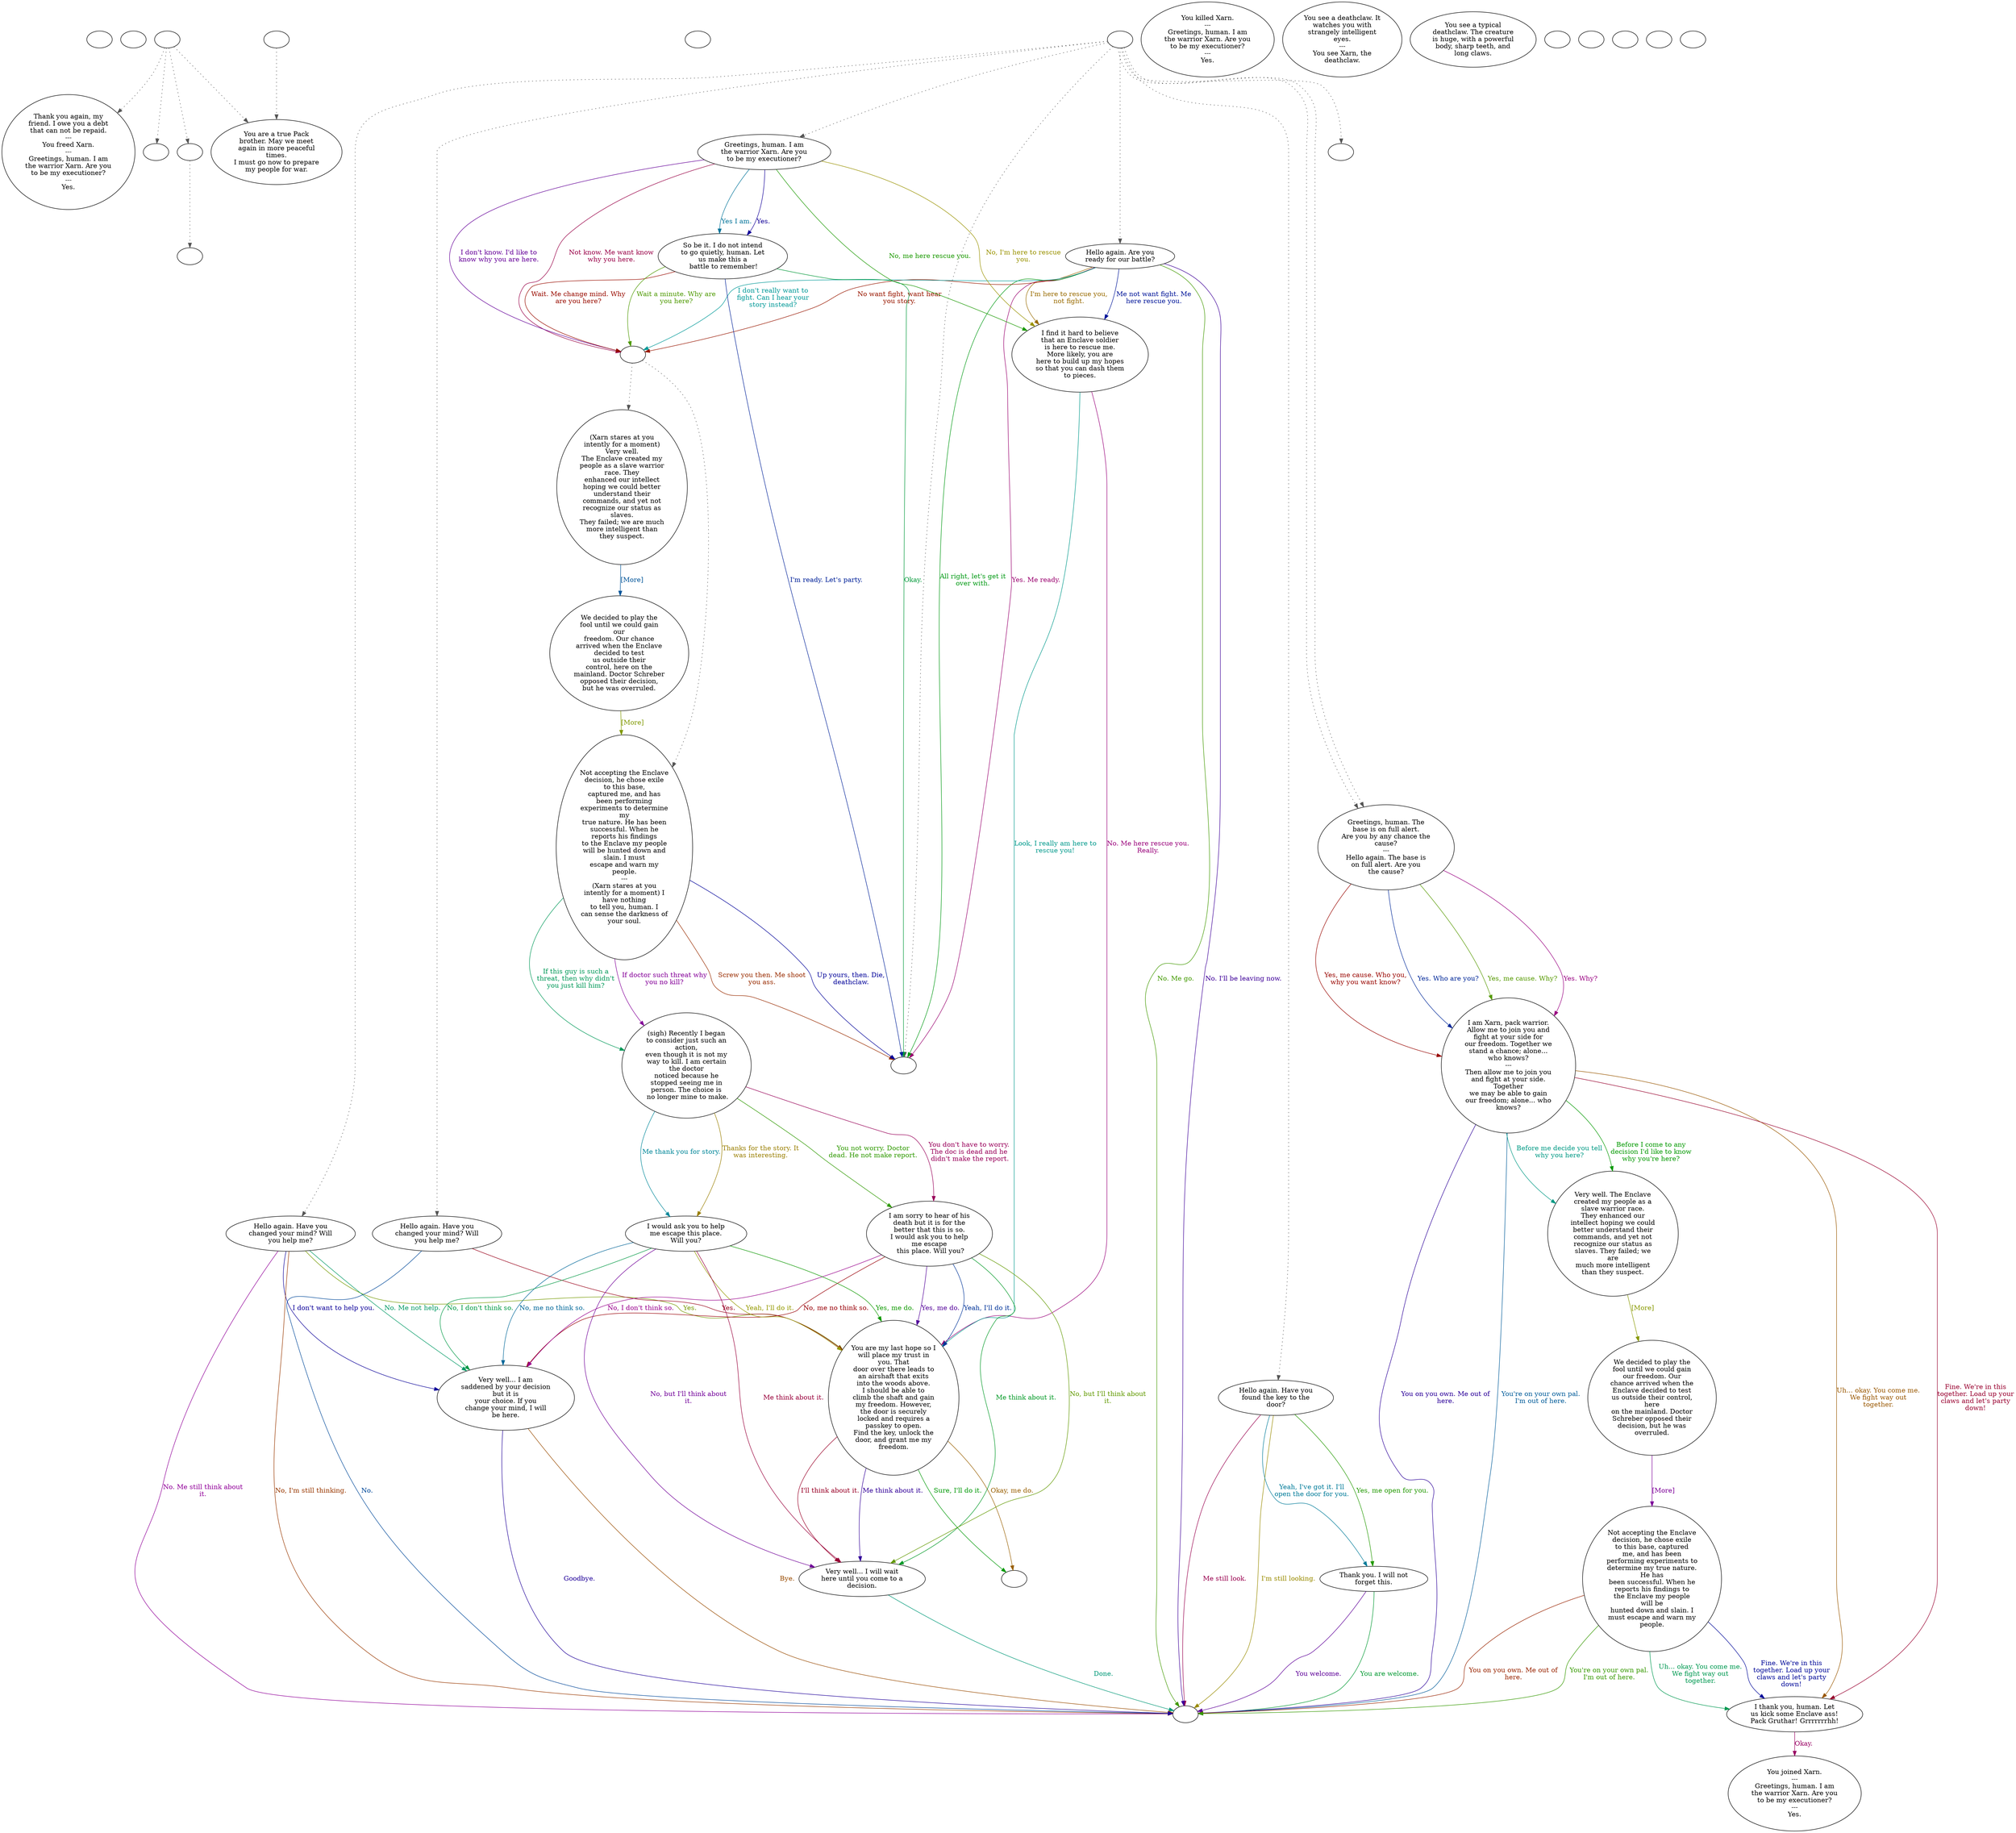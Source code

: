 digraph ccxarn {
  "checkPartyMembersNearDoor" [style=filled       fillcolor="#FFFFFF"       color="#000000"]
  "checkPartyMembersNearDoor" [label=""]
  "start" [style=filled       fillcolor="#FFFFFF"       color="#000000"]
  "start" [label=""]
  "critter_p_proc" [style=filled       fillcolor="#FFFFFF"       color="#000000"]
  "critter_p_proc" -> "Node016" [style=dotted color="#555555"]
  "critter_p_proc" -> "Node021" [style=dotted color="#555555"]
  "critter_p_proc" -> "escape" [style=dotted color="#555555"]
  "critter_p_proc" -> "leave_player" [style=dotted color="#555555"]
  "critter_p_proc" [label=""]
  "pickup_p_proc" [style=filled       fillcolor="#FFFFFF"       color="#000000"]
  "pickup_p_proc" [label=""]
  "talk_p_proc" [style=filled       fillcolor="#FFFFFF"       color="#000000"]
  "talk_p_proc" -> "Node998" [style=dotted color="#555555"]
  "talk_p_proc" -> "Node017" [style=dotted color="#555555"]
  "talk_p_proc" -> "Node022" [style=dotted color="#555555"]
  "talk_p_proc" -> "Node017" [style=dotted color="#555555"]
  "talk_p_proc" -> "Node014" [style=dotted color="#555555"]
  "talk_p_proc" -> "Node013" [style=dotted color="#555555"]
  "talk_p_proc" -> "Node012" [style=dotted color="#555555"]
  "talk_p_proc" -> "Node011" [style=dotted color="#555555"]
  "talk_p_proc" -> "Node001" [style=dotted color="#555555"]
  "talk_p_proc" [label=""]
  "destroy_p_proc" [style=filled       fillcolor="#FFFFFF"       color="#000000"]
  "destroy_p_proc" [label="You killed Xarn.\n---\nGreetings, human. I am\nthe warrior Xarn. Are you\nto be my executioner?\n---\nYes."]
  "look_at_p_proc" [style=filled       fillcolor="#FFFFFF"       color="#000000"]
  "look_at_p_proc" [label="You see a deathclaw. It\nwatches you with\nstrangely intelligent\neyes.\n---\nYou see Xarn, the\ndeathclaw."]
  "description_p_proc" [style=filled       fillcolor="#FFFFFF"       color="#000000"]
  "description_p_proc" [label="You see a typical\ndeathclaw. The creature\nis huge, with a powerful\nbody, sharp teeth, and\nlong claws."]
  "use_skill_on_p_proc" [style=filled       fillcolor="#FFFFFF"       color="#000000"]
  "use_skill_on_p_proc" [label=""]
  "damage_p_proc" [style=filled       fillcolor="#FFFFFF"       color="#000000"]
  "damage_p_proc" [label=""]
  "map_enter_p_proc" [style=filled       fillcolor="#FFFFFF"       color="#000000"]
  "map_enter_p_proc" [label=""]
  "map_update_p_proc" [style=filled       fillcolor="#FFFFFF"       color="#000000"]
  "map_update_p_proc" [label=""]
  "leave_player" [style=filled       fillcolor="#FFFFFF"       color="#000000"]
  "leave_player" [label="You are a true Pack\nbrother. May we meet\nagain in more peaceful\ntimes.\nI must go now to prepare\nmy people for war."]
  "push_p_proc" [style=filled       fillcolor="#FFFFFF"       color="#000000"]
  "push_p_proc" [label=""]
  "escape" [style=filled       fillcolor="#FFFFFF"       color="#000000"]
  "escape" -> "finish" [style=dotted color="#555555"]
  "escape" [label=""]
  "finish" [style=filled       fillcolor="#FFFFFF"       color="#000000"]
  "finish" [label=""]
  "Node001" [style=filled       fillcolor="#FFFFFF"       color="#000000"]
  "Node001" [label="Greetings, human. I am\nthe warrior Xarn. Are you\nto be my executioner?"]
  "Node001" -> "Node002" [label="Yes." color="#130099" fontcolor="#130099"]
  "Node001" -> "Node003" [label="No, me here rescue you." color="#1A9900" fontcolor="#1A9900"]
  "Node001" -> "Node005" [label="Not know. Me want know\nwhy you here." color="#990047" fontcolor="#990047"]
  "Node001" -> "Node002" [label="Yes I am." color="#007399" fontcolor="#007399"]
  "Node001" -> "Node003" [label="No, I'm here to rescue\nyou." color="#999200" fontcolor="#999200"]
  "Node001" -> "Node005" [label="I don't know. I'd like to\nknow why you are here." color="#650099" fontcolor="#650099"]
  "Node002" [style=filled       fillcolor="#FFFFFF"       color="#000000"]
  "Node002" [label="So be it. I do not intend\nto go quietly, human. Let\nus make this a\n battle to remember!"]
  "Node002" -> "Node998" [label="Okay." color="#009939" fontcolor="#009939"]
  "Node002" -> "Node005" [label="Wait. Me change mind. Why\nare you here?" color="#990C00" fontcolor="#990C00"]
  "Node002" -> "Node998" [label="I'm ready. Let's party." color="#002199" fontcolor="#002199"]
  "Node002" -> "Node005" [label="Wait a minute. Why are\nyou here?" color="#4D9900" fontcolor="#4D9900"]
  "Node003" [style=filled       fillcolor="#FFFFFF"       color="#000000"]
  "Node003" [label="I find it hard to believe\nthat an Enclave soldier\nis here to rescue me.\nMore likely, you are\nhere to build up my hopes\nso that you can dash them\nto pieces."]
  "Node003" -> "Node004" [label="No. Me here rescue you.\nReally." color="#99007A" fontcolor="#99007A"]
  "Node003" -> "Node004" [label="Look, I really am here to\nrescue you!" color="#00998B" fontcolor="#00998B"]
  "Node004" [style=filled       fillcolor="#FFFFFF"       color="#000000"]
  "Node004" [label="You are my last hope so I\nwill place my trust in\nyou. That\ndoor over there leads to\nan airshaft that exits\ninto the woods above.\nI should be able to\nclimb the shaft and gain\nmy freedom. However,\nthe door is securely\nlocked and requires a\npasskey to open.\nFind the key, unlock the\ndoor, and grant me my\nfreedom."]
  "Node004" -> "Node997" [label="Okay, me do." color="#995F00" fontcolor="#995F00"]
  "Node004" -> "Node008" [label="Me think about it." color="#320099" fontcolor="#320099"]
  "Node004" -> "Node997" [label="Sure, I'll do it." color="#009906" fontcolor="#009906"]
  "Node004" -> "Node008" [label="I'll think about it." color="#990027" fontcolor="#990027"]
  "Node005" [style=filled       fillcolor="#FFFFFF"       color="#000000"]
  "Node005" -> "Node05a" [style=dotted color="#555555"]
  "Node005" -> "Node05c" [style=dotted color="#555555"]
  "Node005" [label=""]
  "Node05a" [style=filled       fillcolor="#FFFFFF"       color="#000000"]
  "Node05a" [label="(Xarn stares at you\nintently for a moment)\nVery well.\nThe Enclave created my\npeople as a slave warrior\nrace. They\nenhanced our intellect\nhoping we could better\nunderstand their\ncommands, and yet not\nrecognize our status as\nslaves.\nThey failed; we are much\nmore intelligent than\nthey suspect."]
  "Node05a" -> "Node05b" [label="[More]" color="#005499" fontcolor="#005499"]
  "Node05b" [style=filled       fillcolor="#FFFFFF"       color="#000000"]
  "Node05b" [label="We decided to play the\nfool until we could gain\nour\nfreedom. Our chance\narrived when the Enclave\ndecided to test\nus outside their\ncontrol, here on the\nmainland. Doctor Schreber\nopposed their decision,\nbut he was overruled."]
  "Node05b" -> "Node05c" [label="[More]" color="#809900" fontcolor="#809900"]
  "Node05c" [style=filled       fillcolor="#FFFFFF"       color="#000000"]
  "Node05c" [label="Not accepting the Enclave\ndecision, he chose exile\nto this base,\ncaptured me, and has\nbeen performing\nexperiments to determine\nmy\ntrue nature. He has been\nsuccessful. When he\nreports his findings\nto the Enclave my people\nwill be hunted down and\nslain. I must\nescape and warn my\npeople.\n---\n(Xarn stares at you\nintently for a moment) I\nhave nothing\nto tell you, human. I\ncan sense the darkness of\nyour soul."]
  "Node05c" -> "Node006" [label="If doctor such threat why\nyou no kill?" color="#850099" fontcolor="#850099"]
  "Node05c" -> "Node006" [label="If this guy is such a\nthreat, then why didn't\nyou just kill him?" color="#009958" fontcolor="#009958"]
  "Node05c" -> "Node998" [label="Screw you then. Me shoot\nyou ass." color="#992C00" fontcolor="#992C00"]
  "Node05c" -> "Node998" [label="Up yours, then. Die,\ndeathclaw." color="#000199" fontcolor="#000199"]
  "Node006" [style=filled       fillcolor="#FFFFFF"       color="#000000"]
  "Node006" [label="(sigh) Recently I began\nto consider just such an\naction,\neven though it is not my\nway to kill. I am certain\nthe doctor\nnoticed because he\nstopped seeing me in\nperson. The choice is\n no longer mine to make."]
  "Node006" -> "Node007" [label="You not worry. Doctor\ndead. He not make report." color="#2E9900" fontcolor="#2E9900"]
  "Node006" -> "Node007" [label="You don't have to worry.\nThe doc is dead and he\n didn't make the report." color="#99005A" fontcolor="#99005A"]
  "Node006" -> "Node010" [label="Me thank you for story." color="#008799" fontcolor="#008799"]
  "Node006" -> "Node010" [label="Thanks for the story. It\nwas interesting." color="#997E00" fontcolor="#997E00"]
  "Node007" [style=filled       fillcolor="#FFFFFF"       color="#000000"]
  "Node007" [label="I am sorry to hear of his\ndeath but it is for the\nbetter that this is so.\nI would ask you to help\nme escape\n this place. Will you?"]
  "Node007" -> "Node004" [label="Yes, me do." color="#520099" fontcolor="#520099"]
  "Node007" -> "Node008" [label="Me think about it." color="#009925" fontcolor="#009925"]
  "Node007" -> "Node009" [label="No, me no think so." color="#990007" fontcolor="#990007"]
  "Node007" -> "Node004" [label="Yeah, I'll do it." color="#003499" fontcolor="#003499"]
  "Node007" -> "Node008" [label="No, but I'll think about\nit." color="#619900" fontcolor="#619900"]
  "Node007" -> "Node009" [label="No, I don't think so." color="#99008D" fontcolor="#99008D"]
  "Node008" [style=filled       fillcolor="#FFFFFF"       color="#000000"]
  "Node008" [label="Very well... I will wait\nhere until you come to a\ndecision."]
  "Node008" -> "Node999" [label="Done." color="#009978" fontcolor="#009978"]
  "Node009" [style=filled       fillcolor="#FFFFFF"       color="#000000"]
  "Node009" [label="Very well... I am\nsaddened by your decision\nbut it is\nyour choice. If you\nchange your mind, I will\nbe here."]
  "Node009" -> "Node999" [label="Bye." color="#994B00" fontcolor="#994B00"]
  "Node009" -> "Node999" [label="Goodbye." color="#1F0099" fontcolor="#1F0099"]
  "Node010" [style=filled       fillcolor="#FFFFFF"       color="#000000"]
  "Node010" [label="I would ask you to help\nme escape this place.\nWill you?"]
  "Node010" -> "Node004" [label="Yes, me do." color="#0E9900" fontcolor="#0E9900"]
  "Node010" -> "Node008" [label="Me think about it." color="#99003B" fontcolor="#99003B"]
  "Node010" -> "Node009" [label="No, me no think so." color="#006799" fontcolor="#006799"]
  "Node010" -> "Node004" [label="Yeah, I'll do it." color="#949900" fontcolor="#949900"]
  "Node010" -> "Node008" [label="No, but I'll think about\nit." color="#710099" fontcolor="#710099"]
  "Node010" -> "Node009" [label="No, I don't think so." color="#009945" fontcolor="#009945"]
  "Node011" [style=filled       fillcolor="#FFFFFF"       color="#000000"]
  "Node011" [label="Hello again. Are you\nready for our battle?"]
  "Node011" -> "Node005" [label="No want fight, want hear\nyou story." color="#991800" fontcolor="#991800"]
  "Node011" -> "Node003" [label="Me not want fight. Me\nhere rescue you." color="#001599" fontcolor="#001599"]
  "Node011" -> "Node999" [label="No. Me go." color="#419900" fontcolor="#419900"]
  "Node011" -> "Node998" [label="Yes. Me ready." color="#99006E" fontcolor="#99006E"]
  "Node011" -> "Node005" [label="I don't really want to\nfight. Can I hear your\nstory instead?" color="#009998" fontcolor="#009998"]
  "Node011" -> "Node003" [label="I'm here to rescue you,\nnot fight." color="#996B00" fontcolor="#996B00"]
  "Node011" -> "Node999" [label="No. I'll be leaving now." color="#3E0099" fontcolor="#3E0099"]
  "Node011" -> "Node998" [label="All right, let's get it\nover with." color="#009912" fontcolor="#009912"]
  "Node012" [style=filled       fillcolor="#FFFFFF"       color="#000000"]
  "Node012" [label="Hello again. Have you\nchanged your mind? Will\nyou help me?"]
  "Node012" -> "Node004" [label="Yes." color="#99001B" fontcolor="#99001B"]
  "Node012" -> "Node999" [label="No." color="#004899" fontcolor="#004899"]
  "Node013" [style=filled       fillcolor="#FFFFFF"       color="#000000"]
  "Node013" [label="Hello again. Have you\nchanged your mind? Will\nyou help me?"]
  "Node013" -> "Node004" [label="Yes." color="#749900" fontcolor="#749900"]
  "Node013" -> "Node999" [label="No. Me still think about\nit." color="#910099" fontcolor="#910099"]
  "Node013" -> "Node009" [label="No. Me not help." color="#009964" fontcolor="#009964"]
  "Node013" -> "Node999" [label="No, I'm still thinking." color="#993800" fontcolor="#993800"]
  "Node013" -> "Node009" [label="I don't want to help you." color="#0B0099" fontcolor="#0B0099"]
  "Node014" [style=filled       fillcolor="#FFFFFF"       color="#000000"]
  "Node014" [label="Hello again. Have you\nfound the key to the\ndoor?"]
  "Node014" -> "Node015" [label="Yes, me open for you." color="#229900" fontcolor="#229900"]
  "Node014" -> "Node999" [label="Me still look." color="#99004E" fontcolor="#99004E"]
  "Node014" -> "Node015" [label="Yeah, I've got it. I'll\nopen the door for you." color="#007B99" fontcolor="#007B99"]
  "Node014" -> "Node999" [label="I'm still looking." color="#998B00" fontcolor="#998B00"]
  "Node015" [style=filled       fillcolor="#FFFFFF"       color="#000000"]
  "Node015" [label="Thank you. I will not\nforget this."]
  "Node015" -> "Node999" [label="You welcome." color="#5E0099" fontcolor="#5E0099"]
  "Node015" -> "Node999" [label="You are welcome." color="#009931" fontcolor="#009931"]
  "Node016" [style=filled       fillcolor="#FFFFFF"       color="#000000"]
  "Node016" [label="Thank you again, my\nfriend. I owe you a debt\nthat can not be repaid.\n---\nYou freed Xarn.\n---\nGreetings, human. I am\nthe warrior Xarn. Are you\nto be my executioner?\n---\nYes."]
  "Node017" [style=filled       fillcolor="#FFFFFF"       color="#000000"]
  "Node017" [label="Greetings, human. The\nbase is on full alert.\nAre you by any chance the\ncause?\n---\nHello again. The base is\non full alert. Are you\nthe cause?"]
  "Node017" -> "Node018" [label="Yes, me cause. Who you,\nwhy you want know?" color="#990500" fontcolor="#990500"]
  "Node017" -> "Node018" [label="Yes. Who are you?" color="#002899" fontcolor="#002899"]
  "Node017" -> "Node018" [label="Yes, me cause. Why?" color="#559900" fontcolor="#559900"]
  "Node017" -> "Node018" [label="Yes. Why?" color="#990081" fontcolor="#990081"]
  "Node018" [style=filled       fillcolor="#FFFFFF"       color="#000000"]
  "Node018" [label="I am Xarn, pack warrior.\nAllow me to join you and\nfight at your side for\nour freedom. Together we\nstand a chance; alone...\nwho knows?\n---\nThen allow me to join you\nand fight at your side.\nTogether\nwe may be able to gain\nour freedom; alone... who\nknows?"]
  "Node018" -> "Node019" [label="Before me decide you tell\nwhy you here?" color="#009984" fontcolor="#009984"]
  "Node018" -> "Node020" [label="Uh... okay. You come me.\nWe fight way out\ntogether." color="#995700" fontcolor="#995700"]
  "Node018" -> "Node999" [label="You on you own. Me out of\nhere." color="#2B0099" fontcolor="#2B0099"]
  "Node018" -> "Node019" [label="Before I come to any\ndecision I'd like to know\nwhy you're here?" color="#029900" fontcolor="#029900"]
  "Node018" -> "Node020" [label="Fine. We're in this\ntogether. Load up your\nclaws and let's party\ndown!" color="#99002F" fontcolor="#99002F"]
  "Node018" -> "Node999" [label="You're on your own pal.\nI'm out of here." color="#005B99" fontcolor="#005B99"]
  "Node019" [style=filled       fillcolor="#FFFFFF"       color="#000000"]
  "Node019" [label="Very well. The Enclave\ncreated my people as a\nslave warrior race.\nThey enhanced our\nintellect hoping we could\nbetter understand their\ncommands, and yet not\nrecognize our status as\nslaves. They failed; we\nare\nmuch more intelligent\nthan they suspect."]
  "Node019" -> "Node19a" [label="[More]" color="#889900" fontcolor="#889900"]
  "Node19a" [style=filled       fillcolor="#FFFFFF"       color="#000000"]
  "Node19a" [label="We decided to play the\nfool until we could gain\nour freedom. Our\nchance arrived when the\nEnclave decided to test\nus outside their control,\nhere\non the mainland. Doctor\nSchreber opposed their\ndecision, but he was\noverruled."]
  "Node19a" -> "Node19b" [label="[More]" color="#7D0099" fontcolor="#7D0099"]
  "Node19b" [style=filled       fillcolor="#FFFFFF"       color="#000000"]
  "Node19b" [label="Not accepting the Enclave\ndecision, he chose exile\nto this base, captured\nme, and has been\nperforming experiments to\ndetermine my true nature.\nHe has\nbeen successful. When he\nreports his findings to\nthe Enclave my people\nwill be\nhunted down and slain. I\nmust escape and warn my\npeople."]
  "Node19b" -> "Node020" [label="Uh... okay. You come me.\nWe fight way out\ntogether." color="#009951" fontcolor="#009951"]
  "Node19b" -> "Node999" [label="You on you own. Me out of\nhere." color="#992400" fontcolor="#992400"]
  "Node19b" -> "Node020" [label="Fine. We're in this\ntogether. Load up your\nclaws and let's party\ndown!" color="#000899" fontcolor="#000899"]
  "Node19b" -> "Node999" [label="You're on your own pal.\nI'm out of here." color="#359900" fontcolor="#359900"]
  "Node020" [style=filled       fillcolor="#FFFFFF"       color="#000000"]
  "Node020" [label="I thank you, human. Let\nus kick some Enclave ass!\nPack Gruthar! Grrrrrrrhh!"]
  "Node020" -> "Node800" [label="Okay." color="#990062" fontcolor="#990062"]
  "Node021" [style=filled       fillcolor="#FFFFFF"       color="#000000"]
  "Node021" [label=""]
  "Node022" [style=filled       fillcolor="#FFFFFF"       color="#000000"]
  "Node022" [label=""]
  "Node800" [style=filled       fillcolor="#FFFFFF"       color="#000000"]
  "Node800" [label="You joined Xarn.\n---\nGreetings, human. I am\nthe warrior Xarn. Are you\nto be my executioner?\n---\nYes."]
  "Node997" [style=filled       fillcolor="#FFFFFF"       color="#000000"]
  "Node997" [label=""]
  "Node998" [style=filled       fillcolor="#FFFFFF"       color="#000000"]
  "Node998" [label=""]
  "Node999" [style=filled       fillcolor="#FFFFFF"       color="#000000"]
  "Node999" [label=""]
  "combat_p_proc" [style=filled       fillcolor="#FFFFFF"       color="#000000"]
  "combat_p_proc" -> "leave_player" [style=dotted color="#555555"]
  "combat_p_proc" [label=""]
}